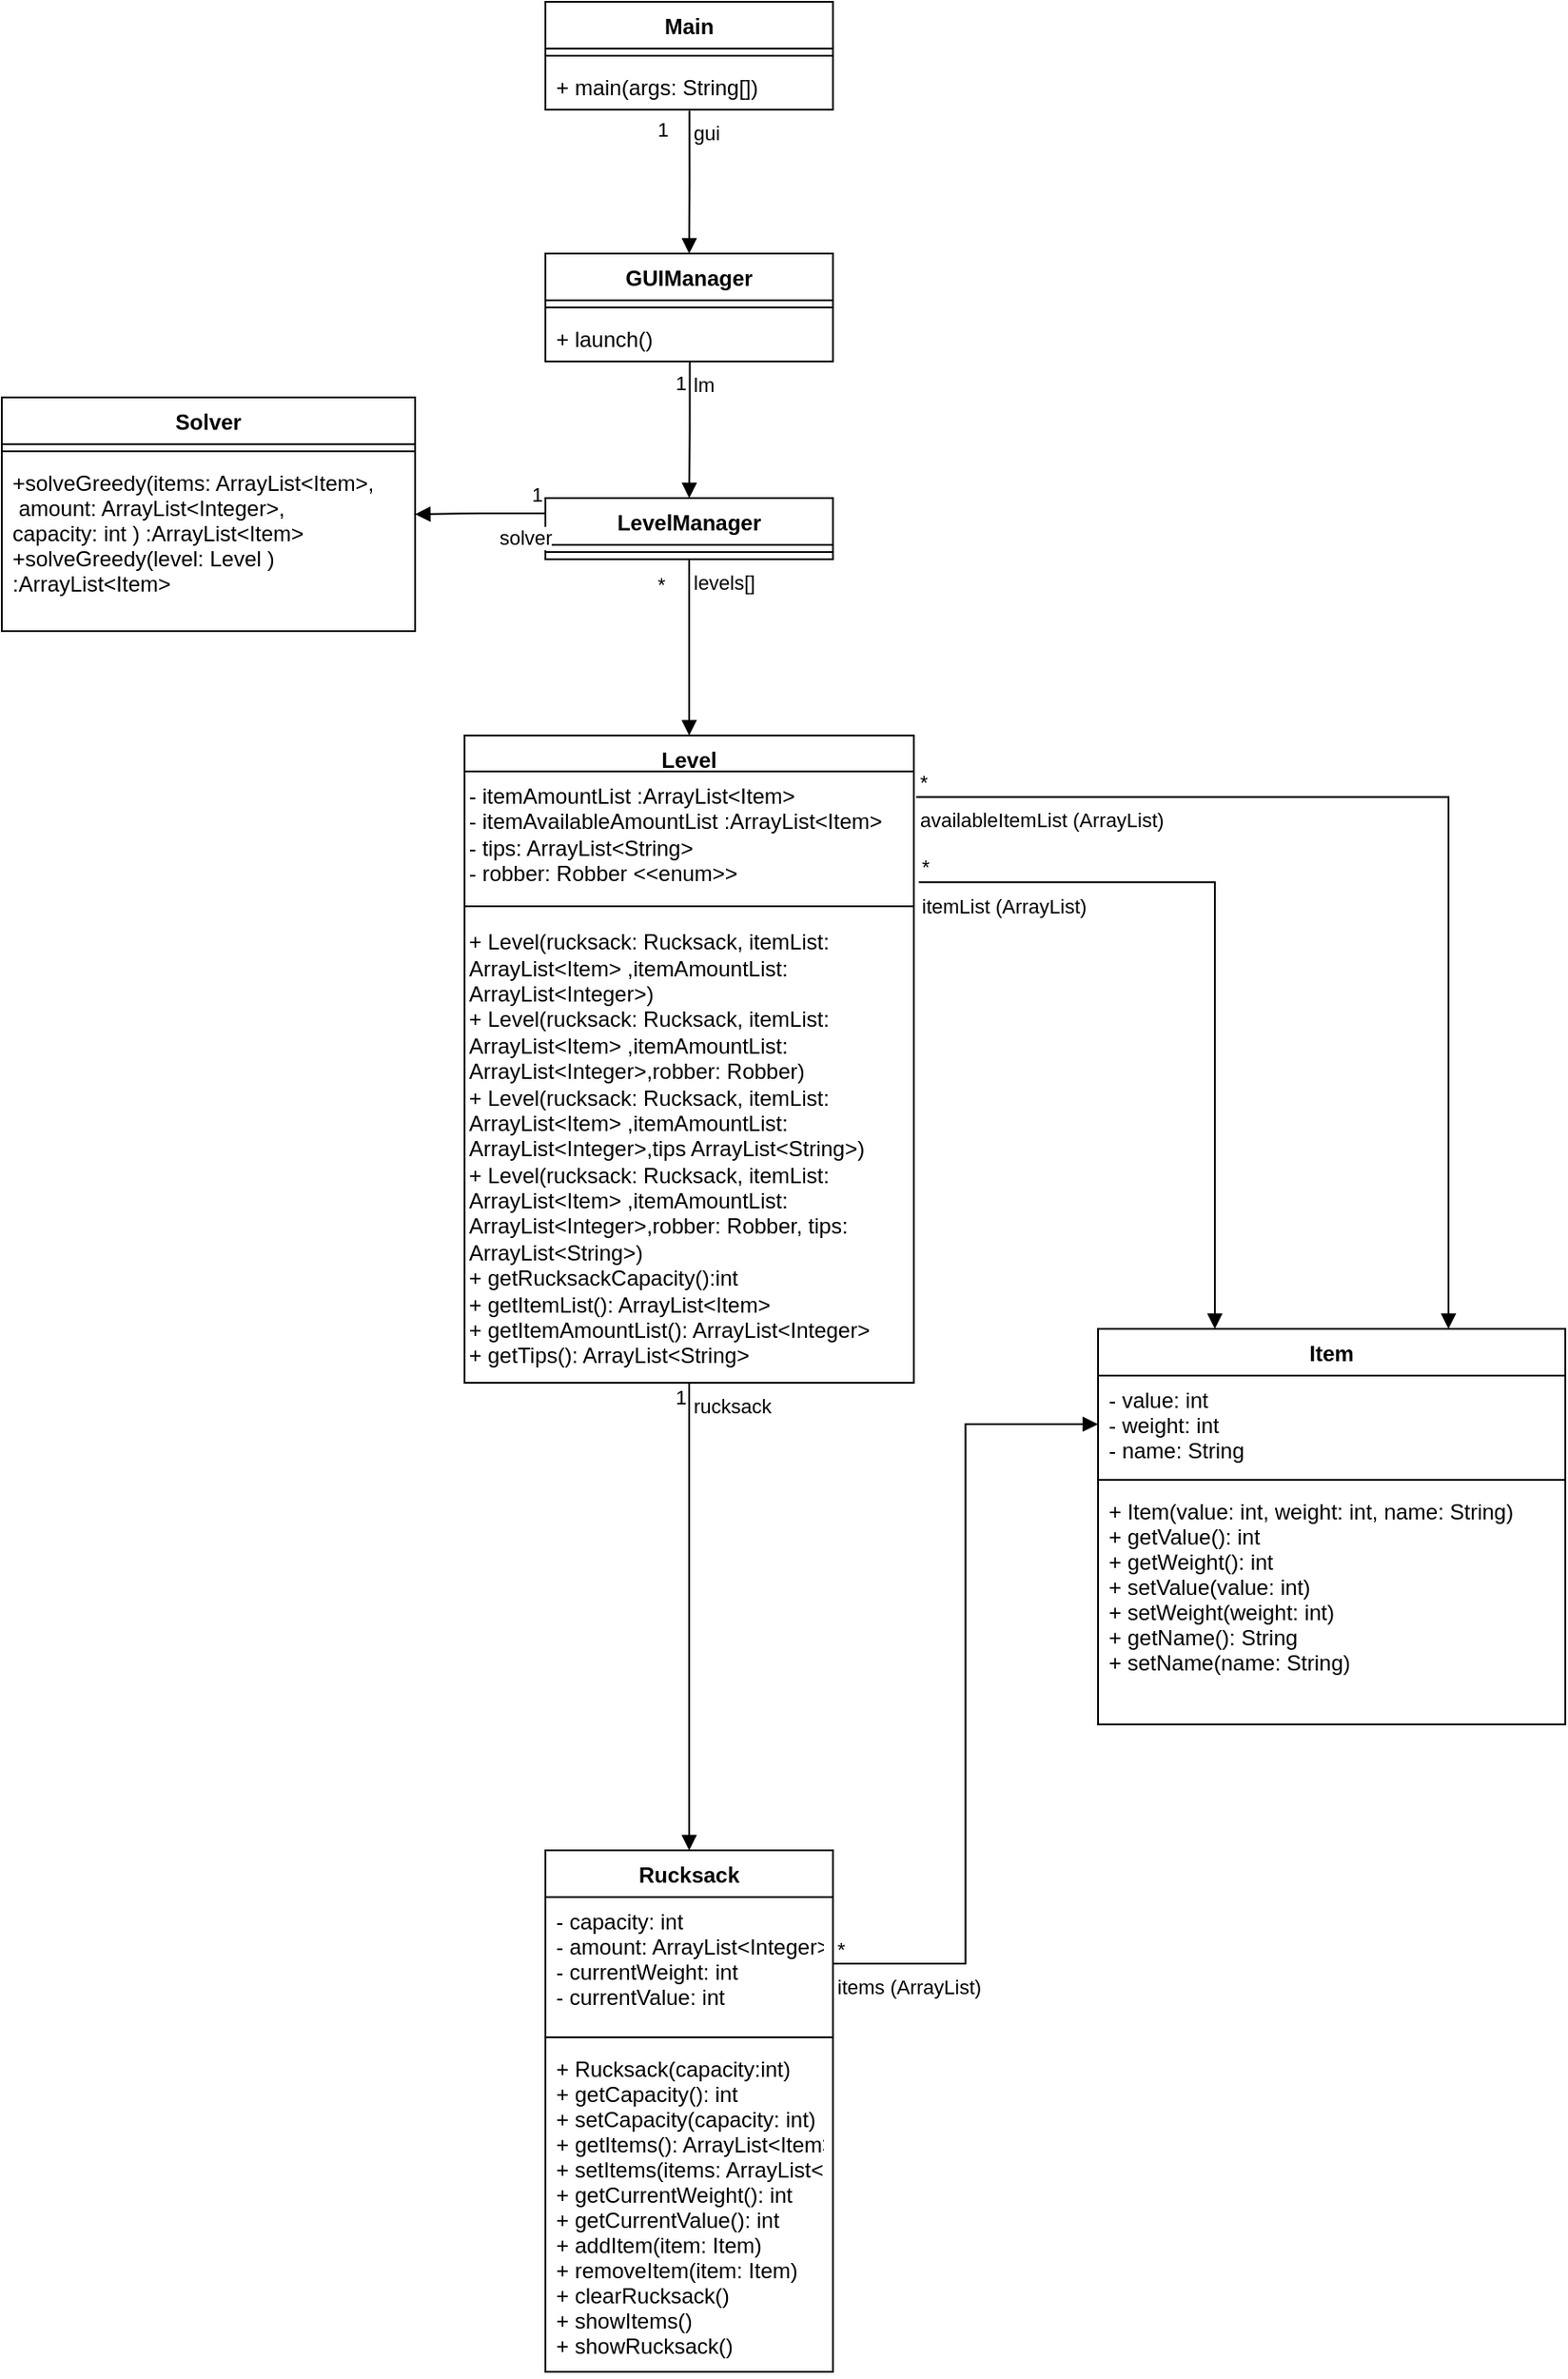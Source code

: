 <mxfile version="20.5.3" type="embed"><diagram id="mvksxYR37wyYuG3UCGVY" name="Page-1"><mxGraphModel dx="1622" dy="874" grid="1" gridSize="10" guides="1" tooltips="1" connect="1" arrows="1" fold="1" page="1" pageScale="1" pageWidth="850" pageHeight="1100" math="0" shadow="0"><root><mxCell id="0"/><mxCell id="1" parent="0"/><mxCell id="3Lkax07c6LPgoKpLeekD-1" value="Main" style="swimlane;fontStyle=1;align=center;verticalAlign=top;childLayout=stackLayout;horizontal=1;startSize=26;horizontalStack=0;resizeParent=1;resizeParentMax=0;resizeLast=0;collapsible=1;marginBottom=0;" parent="1" vertex="1"><mxGeometry x="312.5" y="32" width="160" height="60" as="geometry"/></mxCell><mxCell id="3Lkax07c6LPgoKpLeekD-3" value="" style="line;strokeWidth=1;fillColor=none;align=left;verticalAlign=middle;spacingTop=-1;spacingLeft=3;spacingRight=3;rotatable=0;labelPosition=right;points=[];portConstraint=eastwest;strokeColor=inherit;" parent="3Lkax07c6LPgoKpLeekD-1" vertex="1"><mxGeometry y="26" width="160" height="8" as="geometry"/></mxCell><mxCell id="3Lkax07c6LPgoKpLeekD-4" value="+ main(args: String[])" style="text;strokeColor=none;fillColor=none;align=left;verticalAlign=top;spacingLeft=4;spacingRight=4;overflow=hidden;rotatable=0;points=[[0,0.5],[1,0.5]];portConstraint=eastwest;" parent="3Lkax07c6LPgoKpLeekD-1" vertex="1"><mxGeometry y="34" width="160" height="26" as="geometry"/></mxCell><mxCell id="3Lkax07c6LPgoKpLeekD-5" value="GUIManager" style="swimlane;fontStyle=1;align=center;verticalAlign=top;childLayout=stackLayout;horizontal=1;startSize=26;horizontalStack=0;resizeParent=1;resizeParentMax=0;resizeLast=0;collapsible=1;marginBottom=0;" parent="1" vertex="1"><mxGeometry x="312.5" y="172" width="160" height="60" as="geometry"/></mxCell><mxCell id="3Lkax07c6LPgoKpLeekD-7" value="" style="line;strokeWidth=1;fillColor=none;align=left;verticalAlign=middle;spacingTop=-1;spacingLeft=3;spacingRight=3;rotatable=0;labelPosition=right;points=[];portConstraint=eastwest;strokeColor=inherit;" parent="3Lkax07c6LPgoKpLeekD-5" vertex="1"><mxGeometry y="26" width="160" height="8" as="geometry"/></mxCell><mxCell id="3Lkax07c6LPgoKpLeekD-8" value="+ launch()" style="text;strokeColor=none;fillColor=none;align=left;verticalAlign=top;spacingLeft=4;spacingRight=4;overflow=hidden;rotatable=0;points=[[0,0.5],[1,0.5]];portConstraint=eastwest;" parent="3Lkax07c6LPgoKpLeekD-5" vertex="1"><mxGeometry y="34" width="160" height="26" as="geometry"/></mxCell><mxCell id="3Lkax07c6LPgoKpLeekD-9" value="LevelManager" style="swimlane;fontStyle=1;align=center;verticalAlign=top;childLayout=stackLayout;horizontal=1;startSize=26;horizontalStack=0;resizeParent=1;resizeParentMax=0;resizeLast=0;collapsible=1;marginBottom=0;" parent="1" vertex="1"><mxGeometry x="312.5" y="308" width="160" height="34" as="geometry"/></mxCell><mxCell id="3Lkax07c6LPgoKpLeekD-11" value="" style="line;strokeWidth=1;fillColor=none;align=left;verticalAlign=middle;spacingTop=-1;spacingLeft=3;spacingRight=3;rotatable=0;labelPosition=right;points=[];portConstraint=eastwest;strokeColor=inherit;" parent="3Lkax07c6LPgoKpLeekD-9" vertex="1"><mxGeometry y="26" width="160" height="8" as="geometry"/></mxCell><mxCell id="3Lkax07c6LPgoKpLeekD-25" value="gui" style="endArrow=block;endFill=1;html=1;edgeStyle=orthogonalEdgeStyle;align=left;verticalAlign=top;rounded=0;exitX=0.501;exitY=1.022;exitDx=0;exitDy=0;exitPerimeter=0;entryX=0.5;entryY=0;entryDx=0;entryDy=0;" parent="1" source="3Lkax07c6LPgoKpLeekD-4" target="3Lkax07c6LPgoKpLeekD-5" edge="1"><mxGeometry x="-1" y="-1" relative="1" as="geometry"><mxPoint x="432.5" y="252" as="sourcePoint"/><mxPoint x="542.5" y="72" as="targetPoint"/><mxPoint x="1" y="-1" as="offset"/></mxGeometry></mxCell><mxCell id="3Lkax07c6LPgoKpLeekD-26" value="1" style="edgeLabel;resizable=0;html=1;align=left;verticalAlign=bottom;" parent="3Lkax07c6LPgoKpLeekD-25" connectable="0" vertex="1"><mxGeometry x="-1" relative="1" as="geometry"><mxPoint x="-20" y="19" as="offset"/></mxGeometry></mxCell><mxCell id="3Lkax07c6LPgoKpLeekD-27" value="lm" style="endArrow=block;endFill=1;html=1;edgeStyle=orthogonalEdgeStyle;align=left;verticalAlign=top;rounded=0;entryX=0.5;entryY=0;entryDx=0;entryDy=0;exitX=0.502;exitY=1;exitDx=0;exitDy=0;exitPerimeter=0;" parent="1" source="3Lkax07c6LPgoKpLeekD-8" target="3Lkax07c6LPgoKpLeekD-9" edge="1"><mxGeometry x="-1" relative="1" as="geometry"><mxPoint x="370" y="280" as="sourcePoint"/><mxPoint x="530" y="280" as="targetPoint"/></mxGeometry></mxCell><mxCell id="3Lkax07c6LPgoKpLeekD-28" value="1" style="edgeLabel;resizable=0;html=1;align=left;verticalAlign=bottom;" parent="3Lkax07c6LPgoKpLeekD-27" connectable="0" vertex="1"><mxGeometry x="-1" relative="1" as="geometry"><mxPoint x="-10" y="20" as="offset"/></mxGeometry></mxCell><mxCell id="3Lkax07c6LPgoKpLeekD-29" value="Solver" style="swimlane;fontStyle=1;align=center;verticalAlign=top;childLayout=stackLayout;horizontal=1;startSize=26;horizontalStack=0;resizeParent=1;resizeParentMax=0;resizeLast=0;collapsible=1;marginBottom=0;" parent="1" vertex="1"><mxGeometry x="10" y="252" width="230" height="130" as="geometry"/></mxCell><mxCell id="3Lkax07c6LPgoKpLeekD-31" value="" style="line;strokeWidth=1;fillColor=none;align=left;verticalAlign=middle;spacingTop=-1;spacingLeft=3;spacingRight=3;rotatable=0;labelPosition=right;points=[];portConstraint=eastwest;strokeColor=inherit;" parent="3Lkax07c6LPgoKpLeekD-29" vertex="1"><mxGeometry y="26" width="230" height="8" as="geometry"/></mxCell><mxCell id="3Lkax07c6LPgoKpLeekD-32" value="+solveGreedy(items: ArrayList&lt;Item&gt;,&#10; amount: ArrayList&lt;Integer&gt;, &#10;capacity: int ) :ArrayList&lt;Item&gt;&#10;+solveGreedy(level: Level ) &#10;:ArrayList&lt;Item&gt;" style="text;strokeColor=none;fillColor=none;align=left;verticalAlign=top;spacingLeft=4;spacingRight=4;overflow=hidden;rotatable=0;points=[[0,0.5],[1,0.5]];portConstraint=eastwest;" parent="3Lkax07c6LPgoKpLeekD-29" vertex="1"><mxGeometry y="34" width="230" height="96" as="geometry"/></mxCell><mxCell id="3Lkax07c6LPgoKpLeekD-33" value="Level" style="swimlane;fontStyle=1;align=center;verticalAlign=top;childLayout=stackLayout;horizontal=1;startSize=20;horizontalStack=0;resizeParent=1;resizeParentMax=0;resizeLast=0;collapsible=1;marginBottom=0;" parent="1" vertex="1"><mxGeometry x="267.5" y="440" width="250" height="360" as="geometry"/></mxCell><mxCell id="8" value="- itemAmountList :ArrayList&amp;lt;Item&amp;gt;&lt;br&gt;- itemAvailableAmountList :ArrayList&amp;lt;Item&amp;gt;&lt;br&gt;- tips: ArrayList&amp;lt;String&amp;gt;&lt;br&gt;- robber: Robber &amp;lt;&amp;lt;enum&amp;gt;&amp;gt;" style="text;html=1;align=left;verticalAlign=middle;resizable=0;points=[];autosize=1;strokeColor=none;fillColor=none;" vertex="1" parent="3Lkax07c6LPgoKpLeekD-33"><mxGeometry y="20" width="250" height="70" as="geometry"/></mxCell><mxCell id="3Lkax07c6LPgoKpLeekD-35" value="" style="line;strokeWidth=1;fillColor=none;align=left;verticalAlign=middle;spacingTop=-1;spacingLeft=3;spacingRight=3;rotatable=0;labelPosition=right;points=[];portConstraint=eastwest;strokeColor=inherit;" parent="3Lkax07c6LPgoKpLeekD-33" vertex="1"><mxGeometry y="90" width="250" height="10" as="geometry"/></mxCell><mxCell id="11" value="&lt;span style=&quot;&quot; class=&quot;pl-smi&quot;&gt;+ Level&lt;/span&gt;&lt;span style=&quot;&quot;&gt;(r&lt;/span&gt;&lt;span style=&quot;&quot; class=&quot;pl-smi&quot;&gt;ucksack:&lt;/span&gt;&lt;span style=&quot;&quot;&gt;&amp;nbsp;R&lt;/span&gt;&lt;span style=&quot;&quot; class=&quot;pl-s1&quot;&gt;ucksack&lt;/span&gt;&lt;span style=&quot;&quot;&gt;,&amp;nbsp;&lt;/span&gt;&lt;span style=&quot;&quot; class=&quot;pl-s1&quot;&gt;itemList:&amp;nbsp;&lt;br&gt;&lt;span class=&quot;pl-smi&quot;&gt;ArrayList&lt;/span&gt;&amp;lt;&lt;span class=&quot;pl-smi&quot;&gt;Item&lt;/span&gt;&amp;gt;&amp;nbsp;&lt;/span&gt;&lt;span style=&quot;&quot;&gt;,&lt;/span&gt;&lt;span style=&quot;&quot; class=&quot;pl-s1&quot;&gt;itemAmountList:&amp;nbsp;&amp;nbsp;&lt;br&gt;&lt;span class=&quot;pl-smi&quot;&gt;ArrayList&lt;/span&gt;&amp;lt;&lt;span class=&quot;pl-smi&quot;&gt;Integer&lt;/span&gt;&amp;gt;&lt;/span&gt;&lt;span style=&quot;&quot;&gt;)&lt;br&gt;&lt;/span&gt;&lt;span style=&quot;&quot; class=&quot;pl-smi&quot;&gt;+ Level&lt;/span&gt;&lt;span style=&quot;&quot;&gt;(r&lt;/span&gt;&lt;span style=&quot;&quot; class=&quot;pl-smi&quot;&gt;ucksack:&lt;/span&gt;&lt;span style=&quot;&quot;&gt;&amp;nbsp;R&lt;/span&gt;&lt;span style=&quot;&quot; class=&quot;pl-s1&quot;&gt;ucksack&lt;/span&gt;&lt;span style=&quot;&quot;&gt;,&amp;nbsp;&lt;/span&gt;&lt;span style=&quot;&quot; class=&quot;pl-s1&quot;&gt;itemList:&amp;nbsp;&lt;br&gt;&lt;span class=&quot;pl-smi&quot;&gt;ArrayList&lt;/span&gt;&amp;lt;&lt;span class=&quot;pl-smi&quot;&gt;Item&lt;/span&gt;&amp;gt;&amp;nbsp;&lt;/span&gt;&lt;span style=&quot;&quot;&gt;,&lt;/span&gt;&lt;span style=&quot;&quot; class=&quot;pl-s1&quot;&gt;itemAmountList:&amp;nbsp;&amp;nbsp;&lt;br&gt;&lt;span class=&quot;pl-smi&quot;&gt;ArrayList&lt;/span&gt;&amp;lt;&lt;span class=&quot;pl-smi&quot;&gt;Integer&lt;/span&gt;&amp;gt;,robber: Robber&lt;/span&gt;&lt;span style=&quot;&quot;&gt;)&lt;br&gt;&lt;/span&gt;&lt;span class=&quot;pl-smi&quot;&gt;+ Level&lt;/span&gt;(r&lt;span class=&quot;pl-smi&quot;&gt;ucksack:&lt;/span&gt;&amp;nbsp;R&lt;span class=&quot;pl-s1&quot;&gt;ucksack&lt;/span&gt;,&amp;nbsp;&lt;span class=&quot;pl-s1&quot;&gt;itemList:&amp;nbsp;&lt;br&gt;&lt;span class=&quot;pl-smi&quot;&gt;ArrayList&lt;/span&gt;&amp;lt;&lt;span class=&quot;pl-smi&quot;&gt;Item&lt;/span&gt;&amp;gt;&amp;nbsp;&lt;/span&gt;,&lt;span class=&quot;pl-s1&quot;&gt;itemAmountList:&amp;nbsp;&amp;nbsp;&lt;br&gt;&lt;span class=&quot;pl-smi&quot;&gt;ArrayList&lt;/span&gt;&amp;lt;&lt;span class=&quot;pl-smi&quot;&gt;Integer&lt;/span&gt;&amp;gt;,tips ArrayList&amp;lt;String&amp;gt;&lt;/span&gt;)&lt;br&gt;&lt;span class=&quot;pl-smi&quot;&gt;+ Level&lt;/span&gt;(r&lt;span class=&quot;pl-smi&quot;&gt;ucksack:&lt;/span&gt;&amp;nbsp;R&lt;span class=&quot;pl-s1&quot;&gt;ucksack&lt;/span&gt;,&amp;nbsp;&lt;span class=&quot;pl-s1&quot;&gt;itemList:&amp;nbsp;&lt;br&gt;&lt;span class=&quot;pl-smi&quot;&gt;ArrayList&lt;/span&gt;&amp;lt;&lt;span class=&quot;pl-smi&quot;&gt;Item&lt;/span&gt;&amp;gt;&amp;nbsp;&lt;/span&gt;,&lt;span class=&quot;pl-s1&quot;&gt;itemAmountList:&amp;nbsp;&amp;nbsp;&lt;br&gt;&lt;span class=&quot;pl-smi&quot;&gt;ArrayList&lt;/span&gt;&amp;lt;&lt;span class=&quot;pl-smi&quot;&gt;Integer&lt;/span&gt;&amp;gt;,robber: Robber, tips: &lt;br&gt;ArrayList&amp;lt;String&amp;gt;&lt;/span&gt;)&lt;br&gt;&lt;span style=&quot;&quot;&gt;+ g&lt;/span&gt;&lt;span class=&quot;pl-en&quot;&gt;etRucksackCapacity&lt;/span&gt;():int&lt;br&gt;&lt;span style=&quot;&quot;&gt;+ getItemList(): ArrayList&amp;lt;Item&amp;gt;&lt;br&gt;+ getItemAmountList(): ArrayList&amp;lt;Integer&amp;gt;&lt;br&gt;+ getTips(): ArrayList&amp;lt;String&amp;gt;&lt;br&gt;&lt;/span&gt;" style="text;html=1;align=left;verticalAlign=middle;resizable=0;points=[];autosize=1;strokeColor=none;fillColor=none;" vertex="1" parent="3Lkax07c6LPgoKpLeekD-33"><mxGeometry y="100" width="250" height="260" as="geometry"/></mxCell><mxCell id="3Lkax07c6LPgoKpLeekD-37" value="solver" style="endArrow=block;endFill=1;html=1;edgeStyle=orthogonalEdgeStyle;align=left;verticalAlign=top;rounded=0;exitX=0;exitY=0.25;exitDx=0;exitDy=0;entryX=1;entryY=0.5;entryDx=0;entryDy=0;" parent="1" source="3Lkax07c6LPgoKpLeekD-9" target="3Lkax07c6LPgoKpLeekD-29" edge="1"><mxGeometry x="-0.234" relative="1" as="geometry"><mxPoint x="310" y="410" as="sourcePoint"/><mxPoint x="240" y="309" as="targetPoint"/><mxPoint as="offset"/></mxGeometry></mxCell><mxCell id="3Lkax07c6LPgoKpLeekD-38" value="1" style="edgeLabel;resizable=0;html=1;align=left;verticalAlign=bottom;" parent="3Lkax07c6LPgoKpLeekD-37" connectable="0" vertex="1"><mxGeometry x="-1" relative="1" as="geometry"><mxPoint x="-10" y="-2" as="offset"/></mxGeometry></mxCell><mxCell id="3Lkax07c6LPgoKpLeekD-39" value="levels[]" style="endArrow=block;endFill=1;html=1;edgeStyle=orthogonalEdgeStyle;align=left;verticalAlign=top;rounded=0;exitX=0.5;exitY=1;exitDx=0;exitDy=0;entryX=0.5;entryY=0;entryDx=0;entryDy=0;" parent="1" source="3Lkax07c6LPgoKpLeekD-9" target="3Lkax07c6LPgoKpLeekD-33" edge="1"><mxGeometry x="-1" relative="1" as="geometry"><mxPoint x="370" y="410" as="sourcePoint"/><mxPoint x="530" y="410" as="targetPoint"/></mxGeometry></mxCell><mxCell id="3Lkax07c6LPgoKpLeekD-40" value="*" style="edgeLabel;resizable=0;html=1;align=left;verticalAlign=bottom;" parent="3Lkax07c6LPgoKpLeekD-39" connectable="0" vertex="1"><mxGeometry x="-1" relative="1" as="geometry"><mxPoint x="-20" y="22" as="offset"/></mxGeometry></mxCell><mxCell id="3Lkax07c6LPgoKpLeekD-41" value="Rucksack" style="swimlane;fontStyle=1;align=center;verticalAlign=top;childLayout=stackLayout;horizontal=1;startSize=26;horizontalStack=0;resizeParent=1;resizeParentMax=0;resizeLast=0;collapsible=1;marginBottom=0;" parent="1" vertex="1"><mxGeometry x="312.5" y="1060" width="160" height="290" as="geometry"/></mxCell><mxCell id="3Lkax07c6LPgoKpLeekD-42" value="- capacity: int&#10;- amount: ArrayList&lt;Integer&gt;&#10;- currentWeight: int&#10;- currentValue: int&#10;" style="text;strokeColor=none;fillColor=none;align=left;verticalAlign=top;spacingLeft=4;spacingRight=4;overflow=hidden;rotatable=0;points=[[0,0.5],[1,0.5]];portConstraint=eastwest;" parent="3Lkax07c6LPgoKpLeekD-41" vertex="1"><mxGeometry y="26" width="160" height="74" as="geometry"/></mxCell><mxCell id="3Lkax07c6LPgoKpLeekD-43" value="" style="line;strokeWidth=1;fillColor=none;align=left;verticalAlign=middle;spacingTop=-1;spacingLeft=3;spacingRight=3;rotatable=0;labelPosition=right;points=[];portConstraint=eastwest;strokeColor=inherit;" parent="3Lkax07c6LPgoKpLeekD-41" vertex="1"><mxGeometry y="100" width="160" height="8" as="geometry"/></mxCell><mxCell id="3Lkax07c6LPgoKpLeekD-44" value="+ Rucksack(capacity:int)&#10;+ getCapacity(): int&#10;+ setCapacity(capacity: int)&#10;+ getItems(): ArrayList&lt;Item&gt;&#10;+ setItems(items: ArrayList&lt;Item&gt;)&#10;+ getCurrentWeight(): int&#10;+ getCurrentValue(): int&#10;+ addItem(item: Item)&#10;+ removeItem(item: Item)&#10;+ clearRucksack()&#10;+ showItems()&#10;+ showRucksack()&#10;" style="text;strokeColor=none;fillColor=none;align=left;verticalAlign=top;spacingLeft=4;spacingRight=4;overflow=hidden;rotatable=0;points=[[0,0.5],[1,0.5]];portConstraint=eastwest;" parent="3Lkax07c6LPgoKpLeekD-41" vertex="1"><mxGeometry y="108" width="160" height="182" as="geometry"/></mxCell><mxCell id="3Lkax07c6LPgoKpLeekD-45" value="rucksack" style="endArrow=block;endFill=1;html=1;edgeStyle=orthogonalEdgeStyle;align=left;verticalAlign=top;rounded=0;exitX=0.5;exitY=1;exitDx=0;exitDy=0;entryX=0.5;entryY=0;entryDx=0;entryDy=0;" parent="1" source="3Lkax07c6LPgoKpLeekD-33" target="3Lkax07c6LPgoKpLeekD-41" edge="1"><mxGeometry x="-1" relative="1" as="geometry"><mxPoint x="370" y="510" as="sourcePoint"/><mxPoint x="530" y="510" as="targetPoint"/></mxGeometry></mxCell><mxCell id="3Lkax07c6LPgoKpLeekD-46" value="1" style="edgeLabel;resizable=0;html=1;align=left;verticalAlign=bottom;" parent="3Lkax07c6LPgoKpLeekD-45" connectable="0" vertex="1"><mxGeometry x="-1" relative="1" as="geometry"><mxPoint x="-10" y="16" as="offset"/></mxGeometry></mxCell><mxCell id="3Lkax07c6LPgoKpLeekD-47" value="Item" style="swimlane;fontStyle=1;align=center;verticalAlign=top;childLayout=stackLayout;horizontal=1;startSize=26;horizontalStack=0;resizeParent=1;resizeParentMax=0;resizeLast=0;collapsible=1;marginBottom=0;" parent="1" vertex="1"><mxGeometry x="620" y="770" width="260" height="220" as="geometry"/></mxCell><mxCell id="3Lkax07c6LPgoKpLeekD-48" value="- value: int&#10;- weight: int&#10;- name: String&#10;" style="text;strokeColor=none;fillColor=none;align=left;verticalAlign=top;spacingLeft=4;spacingRight=4;overflow=hidden;rotatable=0;points=[[0,0.5],[1,0.5]];portConstraint=eastwest;" parent="3Lkax07c6LPgoKpLeekD-47" vertex="1"><mxGeometry y="26" width="260" height="54" as="geometry"/></mxCell><mxCell id="3Lkax07c6LPgoKpLeekD-49" value="" style="line;strokeWidth=1;fillColor=none;align=left;verticalAlign=middle;spacingTop=-1;spacingLeft=3;spacingRight=3;rotatable=0;labelPosition=right;points=[];portConstraint=eastwest;strokeColor=inherit;" parent="3Lkax07c6LPgoKpLeekD-47" vertex="1"><mxGeometry y="80" width="260" height="8" as="geometry"/></mxCell><mxCell id="3Lkax07c6LPgoKpLeekD-50" value="+ Item(value: int, weight: int, name: String)&#10;+ getValue(): int&#10;+ getWeight(): int&#10;+ setValue(value: int)&#10;+ setWeight(weight: int)&#10;+ getName(): String&#10;+ setName(name: String)&#10;" style="text;strokeColor=none;fillColor=none;align=left;verticalAlign=top;spacingLeft=4;spacingRight=4;overflow=hidden;rotatable=0;points=[[0,0.5],[1,0.5]];portConstraint=eastwest;" parent="3Lkax07c6LPgoKpLeekD-47" vertex="1"><mxGeometry y="88" width="260" height="132" as="geometry"/></mxCell><mxCell id="3Lkax07c6LPgoKpLeekD-51" value="items (ArrayList)" style="endArrow=block;endFill=1;html=1;edgeStyle=orthogonalEdgeStyle;align=left;verticalAlign=top;rounded=0;exitX=1;exitY=0.5;exitDx=0;exitDy=0;entryX=0;entryY=0.5;entryDx=0;entryDy=0;" parent="1" source="3Lkax07c6LPgoKpLeekD-42" target="3Lkax07c6LPgoKpLeekD-48" edge="1"><mxGeometry x="-1" relative="1" as="geometry"><mxPoint x="520" y="780" as="sourcePoint"/><mxPoint x="530" y="780" as="targetPoint"/></mxGeometry></mxCell><mxCell id="3Lkax07c6LPgoKpLeekD-52" value="*" style="edgeLabel;resizable=0;html=1;align=left;verticalAlign=bottom;" parent="3Lkax07c6LPgoKpLeekD-51" connectable="0" vertex="1"><mxGeometry x="-1" relative="1" as="geometry"/></mxCell><mxCell id="15" value="itemList (ArrayList)" style="endArrow=block;endFill=1;html=1;edgeStyle=orthogonalEdgeStyle;align=left;verticalAlign=top;rounded=0;entryX=0.25;entryY=0;entryDx=0;entryDy=0;exitX=1.011;exitY=0.88;exitDx=0;exitDy=0;exitPerimeter=0;" edge="1" parent="1" source="8" target="3Lkax07c6LPgoKpLeekD-47"><mxGeometry x="-1" relative="1" as="geometry"><mxPoint x="600" y="510" as="sourcePoint"/><mxPoint x="820" y="660" as="targetPoint"/></mxGeometry></mxCell><mxCell id="16" value="*" style="edgeLabel;resizable=0;html=1;align=left;verticalAlign=bottom;" connectable="0" vertex="1" parent="15"><mxGeometry x="-1" relative="1" as="geometry"/></mxCell><mxCell id="17" value="availableItemList (ArrayList)" style="endArrow=block;endFill=1;html=1;edgeStyle=orthogonalEdgeStyle;align=left;verticalAlign=top;rounded=0;entryX=0.75;entryY=0;entryDx=0;entryDy=0;exitX=1.005;exitY=0.203;exitDx=0;exitDy=0;exitPerimeter=0;" edge="1" parent="1" source="8" target="3Lkax07c6LPgoKpLeekD-47"><mxGeometry x="-1" relative="1" as="geometry"><mxPoint x="610" y="560" as="sourcePoint"/><mxPoint x="770" y="560" as="targetPoint"/></mxGeometry></mxCell><mxCell id="18" value="*" style="edgeLabel;resizable=0;html=1;align=left;verticalAlign=bottom;" connectable="0" vertex="1" parent="17"><mxGeometry x="-1" relative="1" as="geometry"/></mxCell></root></mxGraphModel></diagram></mxfile>